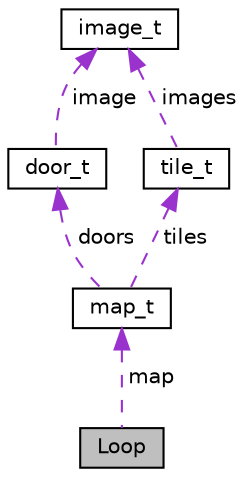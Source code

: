 digraph "Loop"
{
 // LATEX_PDF_SIZE
  edge [fontname="Helvetica",fontsize="10",labelfontname="Helvetica",labelfontsize="10"];
  node [fontname="Helvetica",fontsize="10",shape=record];
  Node1 [label="Loop",height=0.2,width=0.4,color="black", fillcolor="grey75", style="filled", fontcolor="black",tooltip=" "];
  Node2 -> Node1 [dir="back",color="darkorchid3",fontsize="10",style="dashed",label=" map" ,fontname="Helvetica"];
  Node2 [label="map_t",height=0.2,width=0.4,color="black", fillcolor="white", style="filled",URL="$structmap__t.html",tooltip="structure representing each map"];
  Node3 -> Node2 [dir="back",color="darkorchid3",fontsize="10",style="dashed",label=" doors" ,fontname="Helvetica"];
  Node3 [label="door_t",height=0.2,width=0.4,color="black", fillcolor="white", style="filled",URL="$structdoor__t.html",tooltip="structure rapresenting each door"];
  Node4 -> Node3 [dir="back",color="darkorchid3",fontsize="10",style="dashed",label=" image" ,fontname="Helvetica"];
  Node4 [label="image_t",height=0.2,width=0.4,color="black", fillcolor="white", style="filled",URL="$structimage__t.html",tooltip=" "];
  Node5 -> Node2 [dir="back",color="darkorchid3",fontsize="10",style="dashed",label=" tiles" ,fontname="Helvetica"];
  Node5 [label="tile_t",height=0.2,width=0.4,color="black", fillcolor="white", style="filled",URL="$structtile__t.html",tooltip=" "];
  Node4 -> Node5 [dir="back",color="darkorchid3",fontsize="10",style="dashed",label=" images" ,fontname="Helvetica"];
}
